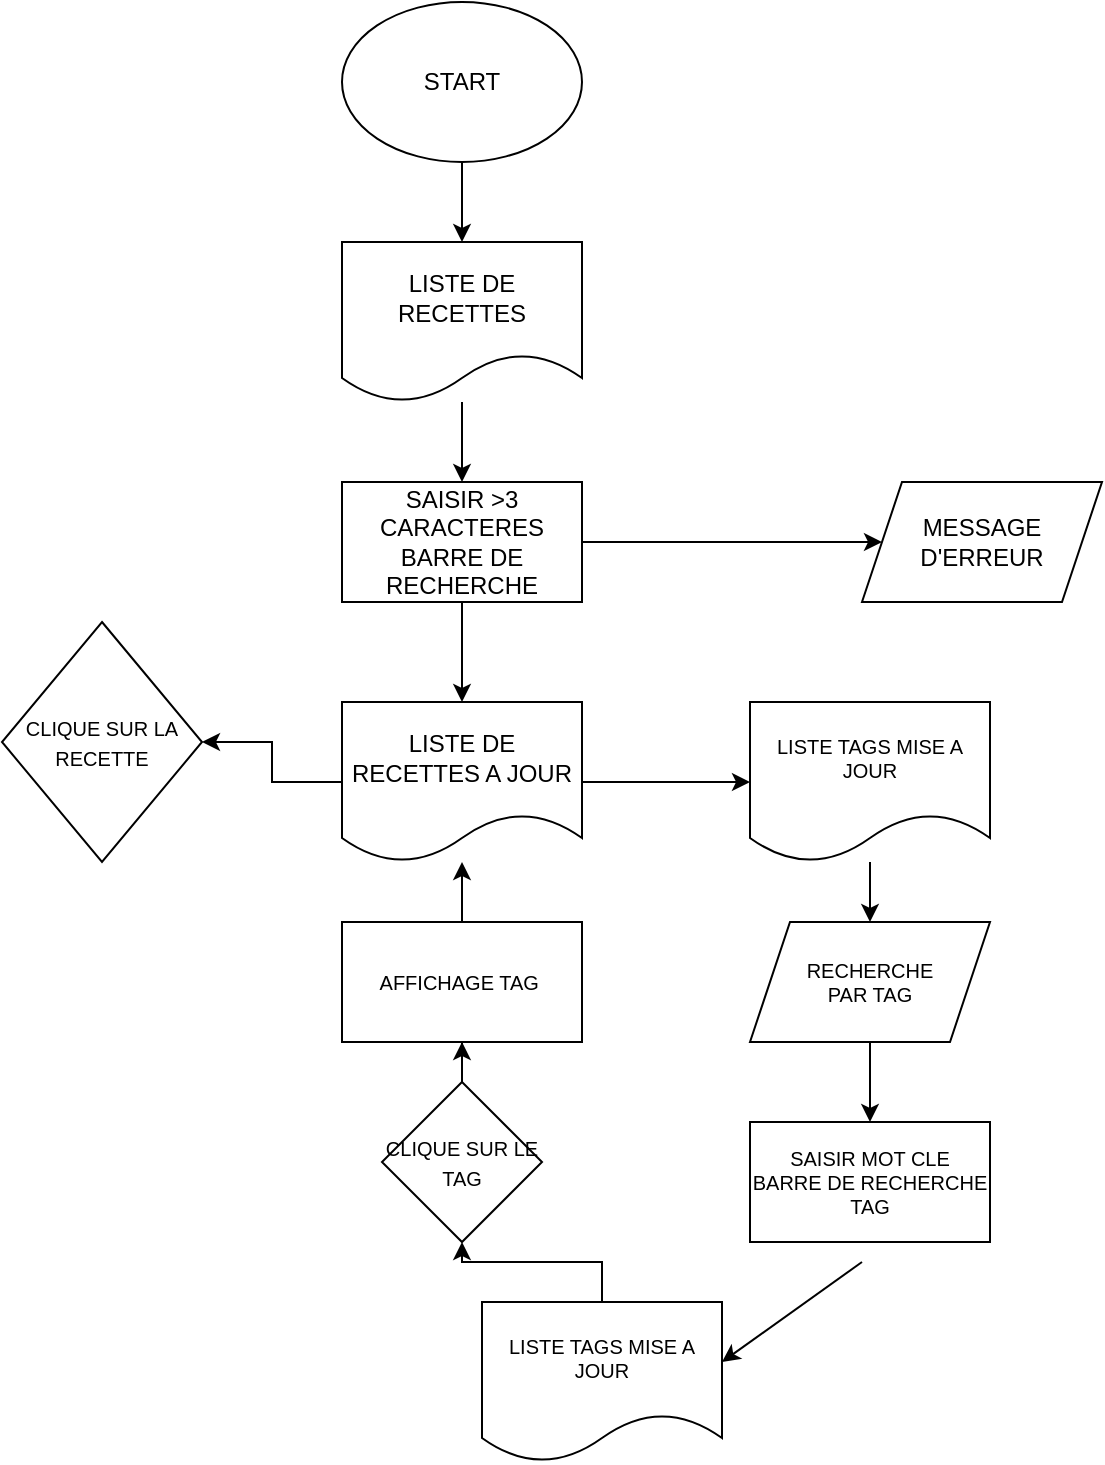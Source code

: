 <mxfile version="16.2.2" type="github">
  <diagram id="prtHgNgQTEPvFCAcTncT" name="Page-1">
    <mxGraphModel dx="1422" dy="754" grid="1" gridSize="10" guides="1" tooltips="1" connect="1" arrows="1" fold="1" page="1" pageScale="1" pageWidth="827" pageHeight="1169" math="0" shadow="0">
      <root>
        <mxCell id="0" />
        <mxCell id="1" parent="0" />
        <mxCell id="QjZRmbvnqPqztiGZf44e-20" value="" style="edgeStyle=orthogonalEdgeStyle;rounded=0;orthogonalLoop=1;jettySize=auto;html=1;fontSize=10;" edge="1" parent="1" source="QjZRmbvnqPqztiGZf44e-1" target="QjZRmbvnqPqztiGZf44e-2">
          <mxGeometry relative="1" as="geometry" />
        </mxCell>
        <mxCell id="QjZRmbvnqPqztiGZf44e-1" value="START" style="ellipse;whiteSpace=wrap;html=1;" vertex="1" parent="1">
          <mxGeometry x="210" width="120" height="80" as="geometry" />
        </mxCell>
        <mxCell id="QjZRmbvnqPqztiGZf44e-19" value="" style="edgeStyle=orthogonalEdgeStyle;rounded=0;orthogonalLoop=1;jettySize=auto;html=1;fontSize=10;" edge="1" parent="1" source="QjZRmbvnqPqztiGZf44e-2" target="QjZRmbvnqPqztiGZf44e-3">
          <mxGeometry relative="1" as="geometry" />
        </mxCell>
        <mxCell id="QjZRmbvnqPqztiGZf44e-2" value="LISTE DE RECETTES" style="shape=document;whiteSpace=wrap;html=1;boundedLbl=1;" vertex="1" parent="1">
          <mxGeometry x="210" y="120" width="120" height="80" as="geometry" />
        </mxCell>
        <mxCell id="QjZRmbvnqPqztiGZf44e-18" value="" style="edgeStyle=orthogonalEdgeStyle;rounded=0;orthogonalLoop=1;jettySize=auto;html=1;fontSize=10;" edge="1" parent="1" source="QjZRmbvnqPqztiGZf44e-3" target="QjZRmbvnqPqztiGZf44e-5">
          <mxGeometry relative="1" as="geometry">
            <mxPoint x="430" y="270" as="targetPoint" />
          </mxGeometry>
        </mxCell>
        <mxCell id="QjZRmbvnqPqztiGZf44e-29" value="" style="edgeStyle=orthogonalEdgeStyle;rounded=0;orthogonalLoop=1;jettySize=auto;html=1;fontSize=10;" edge="1" parent="1" source="QjZRmbvnqPqztiGZf44e-3" target="QjZRmbvnqPqztiGZf44e-6">
          <mxGeometry relative="1" as="geometry" />
        </mxCell>
        <mxCell id="QjZRmbvnqPqztiGZf44e-3" value="SAISIR &amp;gt;3 CARACTERES BARRE DE RECHERCHE" style="rounded=0;whiteSpace=wrap;html=1;" vertex="1" parent="1">
          <mxGeometry x="210" y="240" width="120" height="60" as="geometry" />
        </mxCell>
        <mxCell id="QjZRmbvnqPqztiGZf44e-5" value="MESSAGE D&#39;ERREUR" style="shape=parallelogram;perimeter=parallelogramPerimeter;whiteSpace=wrap;html=1;fixedSize=1;" vertex="1" parent="1">
          <mxGeometry x="470" y="240" width="120" height="60" as="geometry" />
        </mxCell>
        <mxCell id="QjZRmbvnqPqztiGZf44e-15" value="" style="edgeStyle=orthogonalEdgeStyle;rounded=0;orthogonalLoop=1;jettySize=auto;html=1;fontSize=10;" edge="1" parent="1" source="QjZRmbvnqPqztiGZf44e-6" target="QjZRmbvnqPqztiGZf44e-9">
          <mxGeometry relative="1" as="geometry" />
        </mxCell>
        <mxCell id="QjZRmbvnqPqztiGZf44e-16" value="" style="edgeStyle=orthogonalEdgeStyle;rounded=0;orthogonalLoop=1;jettySize=auto;html=1;fontSize=10;" edge="1" parent="1" source="QjZRmbvnqPqztiGZf44e-6" target="QjZRmbvnqPqztiGZf44e-7">
          <mxGeometry relative="1" as="geometry" />
        </mxCell>
        <mxCell id="QjZRmbvnqPqztiGZf44e-6" value="LISTE DE RECETTES A JOUR" style="shape=document;whiteSpace=wrap;html=1;boundedLbl=1;" vertex="1" parent="1">
          <mxGeometry x="210" y="350" width="120" height="80" as="geometry" />
        </mxCell>
        <mxCell id="QjZRmbvnqPqztiGZf44e-7" value="&lt;font style=&quot;font-size: 10px&quot;&gt;CLIQUE SUR LA RECETTE&lt;/font&gt;" style="rhombus;whiteSpace=wrap;html=1;" vertex="1" parent="1">
          <mxGeometry x="40" y="310" width="100" height="120" as="geometry" />
        </mxCell>
        <mxCell id="QjZRmbvnqPqztiGZf44e-25" value="" style="edgeStyle=orthogonalEdgeStyle;rounded=0;orthogonalLoop=1;jettySize=auto;html=1;fontSize=10;" edge="1" parent="1" source="QjZRmbvnqPqztiGZf44e-8" target="QjZRmbvnqPqztiGZf44e-10">
          <mxGeometry relative="1" as="geometry" />
        </mxCell>
        <mxCell id="QjZRmbvnqPqztiGZf44e-8" value="RECHERCHE &lt;br&gt;PAR TAG" style="shape=parallelogram;perimeter=parallelogramPerimeter;whiteSpace=wrap;html=1;fixedSize=1;fontSize=10;" vertex="1" parent="1">
          <mxGeometry x="414" y="460" width="120" height="60" as="geometry" />
        </mxCell>
        <mxCell id="QjZRmbvnqPqztiGZf44e-22" value="" style="edgeStyle=orthogonalEdgeStyle;rounded=0;orthogonalLoop=1;jettySize=auto;html=1;fontSize=10;" edge="1" parent="1" source="QjZRmbvnqPqztiGZf44e-9" target="QjZRmbvnqPqztiGZf44e-8">
          <mxGeometry relative="1" as="geometry" />
        </mxCell>
        <mxCell id="QjZRmbvnqPqztiGZf44e-9" value="LISTE TAGS MISE A JOUR" style="shape=document;whiteSpace=wrap;html=1;boundedLbl=1;fontSize=10;" vertex="1" parent="1">
          <mxGeometry x="414" y="350" width="120" height="80" as="geometry" />
        </mxCell>
        <mxCell id="QjZRmbvnqPqztiGZf44e-10" value="SAISIR MOT CLE&lt;br&gt;BARRE DE RECHERCHE TAG" style="rounded=0;whiteSpace=wrap;html=1;fontSize=10;" vertex="1" parent="1">
          <mxGeometry x="414" y="560" width="120" height="60" as="geometry" />
        </mxCell>
        <mxCell id="QjZRmbvnqPqztiGZf44e-26" value="" style="edgeStyle=orthogonalEdgeStyle;rounded=0;orthogonalLoop=1;jettySize=auto;html=1;fontSize=10;" edge="1" parent="1" source="QjZRmbvnqPqztiGZf44e-12" target="QjZRmbvnqPqztiGZf44e-14">
          <mxGeometry relative="1" as="geometry" />
        </mxCell>
        <mxCell id="QjZRmbvnqPqztiGZf44e-12" value="LISTE TAGS MISE A JOUR" style="shape=document;whiteSpace=wrap;html=1;boundedLbl=1;fontSize=10;" vertex="1" parent="1">
          <mxGeometry x="280" y="650" width="120" height="80" as="geometry" />
        </mxCell>
        <mxCell id="QjZRmbvnqPqztiGZf44e-28" value="" style="edgeStyle=orthogonalEdgeStyle;rounded=0;orthogonalLoop=1;jettySize=auto;html=1;fontSize=10;" edge="1" parent="1" source="QjZRmbvnqPqztiGZf44e-13" target="QjZRmbvnqPqztiGZf44e-6">
          <mxGeometry relative="1" as="geometry" />
        </mxCell>
        <mxCell id="QjZRmbvnqPqztiGZf44e-13" value="AFFICHAGE TAG&amp;nbsp;" style="rounded=0;whiteSpace=wrap;html=1;fontSize=10;" vertex="1" parent="1">
          <mxGeometry x="210" y="460" width="120" height="60" as="geometry" />
        </mxCell>
        <mxCell id="QjZRmbvnqPqztiGZf44e-27" value="" style="edgeStyle=orthogonalEdgeStyle;rounded=0;orthogonalLoop=1;jettySize=auto;html=1;fontSize=10;" edge="1" parent="1" source="QjZRmbvnqPqztiGZf44e-14" target="QjZRmbvnqPqztiGZf44e-13">
          <mxGeometry relative="1" as="geometry" />
        </mxCell>
        <mxCell id="QjZRmbvnqPqztiGZf44e-14" value="&lt;font style=&quot;font-size: 10px&quot;&gt;CLIQUE SUR LE TAG&lt;/font&gt;" style="rhombus;whiteSpace=wrap;html=1;" vertex="1" parent="1">
          <mxGeometry x="230" y="540" width="80" height="80" as="geometry" />
        </mxCell>
        <mxCell id="QjZRmbvnqPqztiGZf44e-24" value="" style="endArrow=classic;html=1;rounded=0;fontSize=10;" edge="1" parent="1">
          <mxGeometry width="50" height="50" relative="1" as="geometry">
            <mxPoint x="470" y="630" as="sourcePoint" />
            <mxPoint x="400" y="680" as="targetPoint" />
          </mxGeometry>
        </mxCell>
      </root>
    </mxGraphModel>
  </diagram>
</mxfile>
